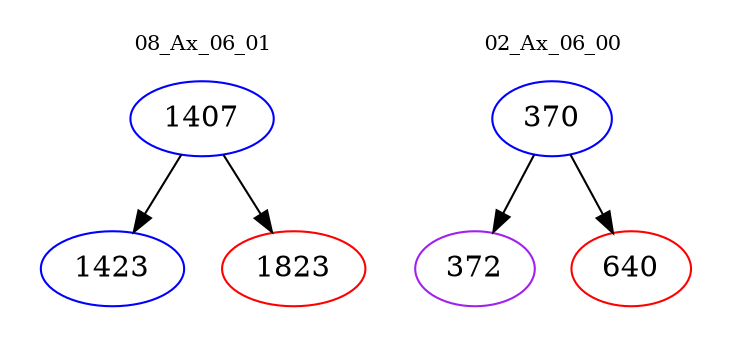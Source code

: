 digraph{
subgraph cluster_0 {
color = white
label = "08_Ax_06_01";
fontsize=10;
T0_1407 [label="1407", color="blue"]
T0_1407 -> T0_1423 [color="black"]
T0_1423 [label="1423", color="blue"]
T0_1407 -> T0_1823 [color="black"]
T0_1823 [label="1823", color="red"]
}
subgraph cluster_1 {
color = white
label = "02_Ax_06_00";
fontsize=10;
T1_370 [label="370", color="blue"]
T1_370 -> T1_372 [color="black"]
T1_372 [label="372", color="purple"]
T1_370 -> T1_640 [color="black"]
T1_640 [label="640", color="red"]
}
}
